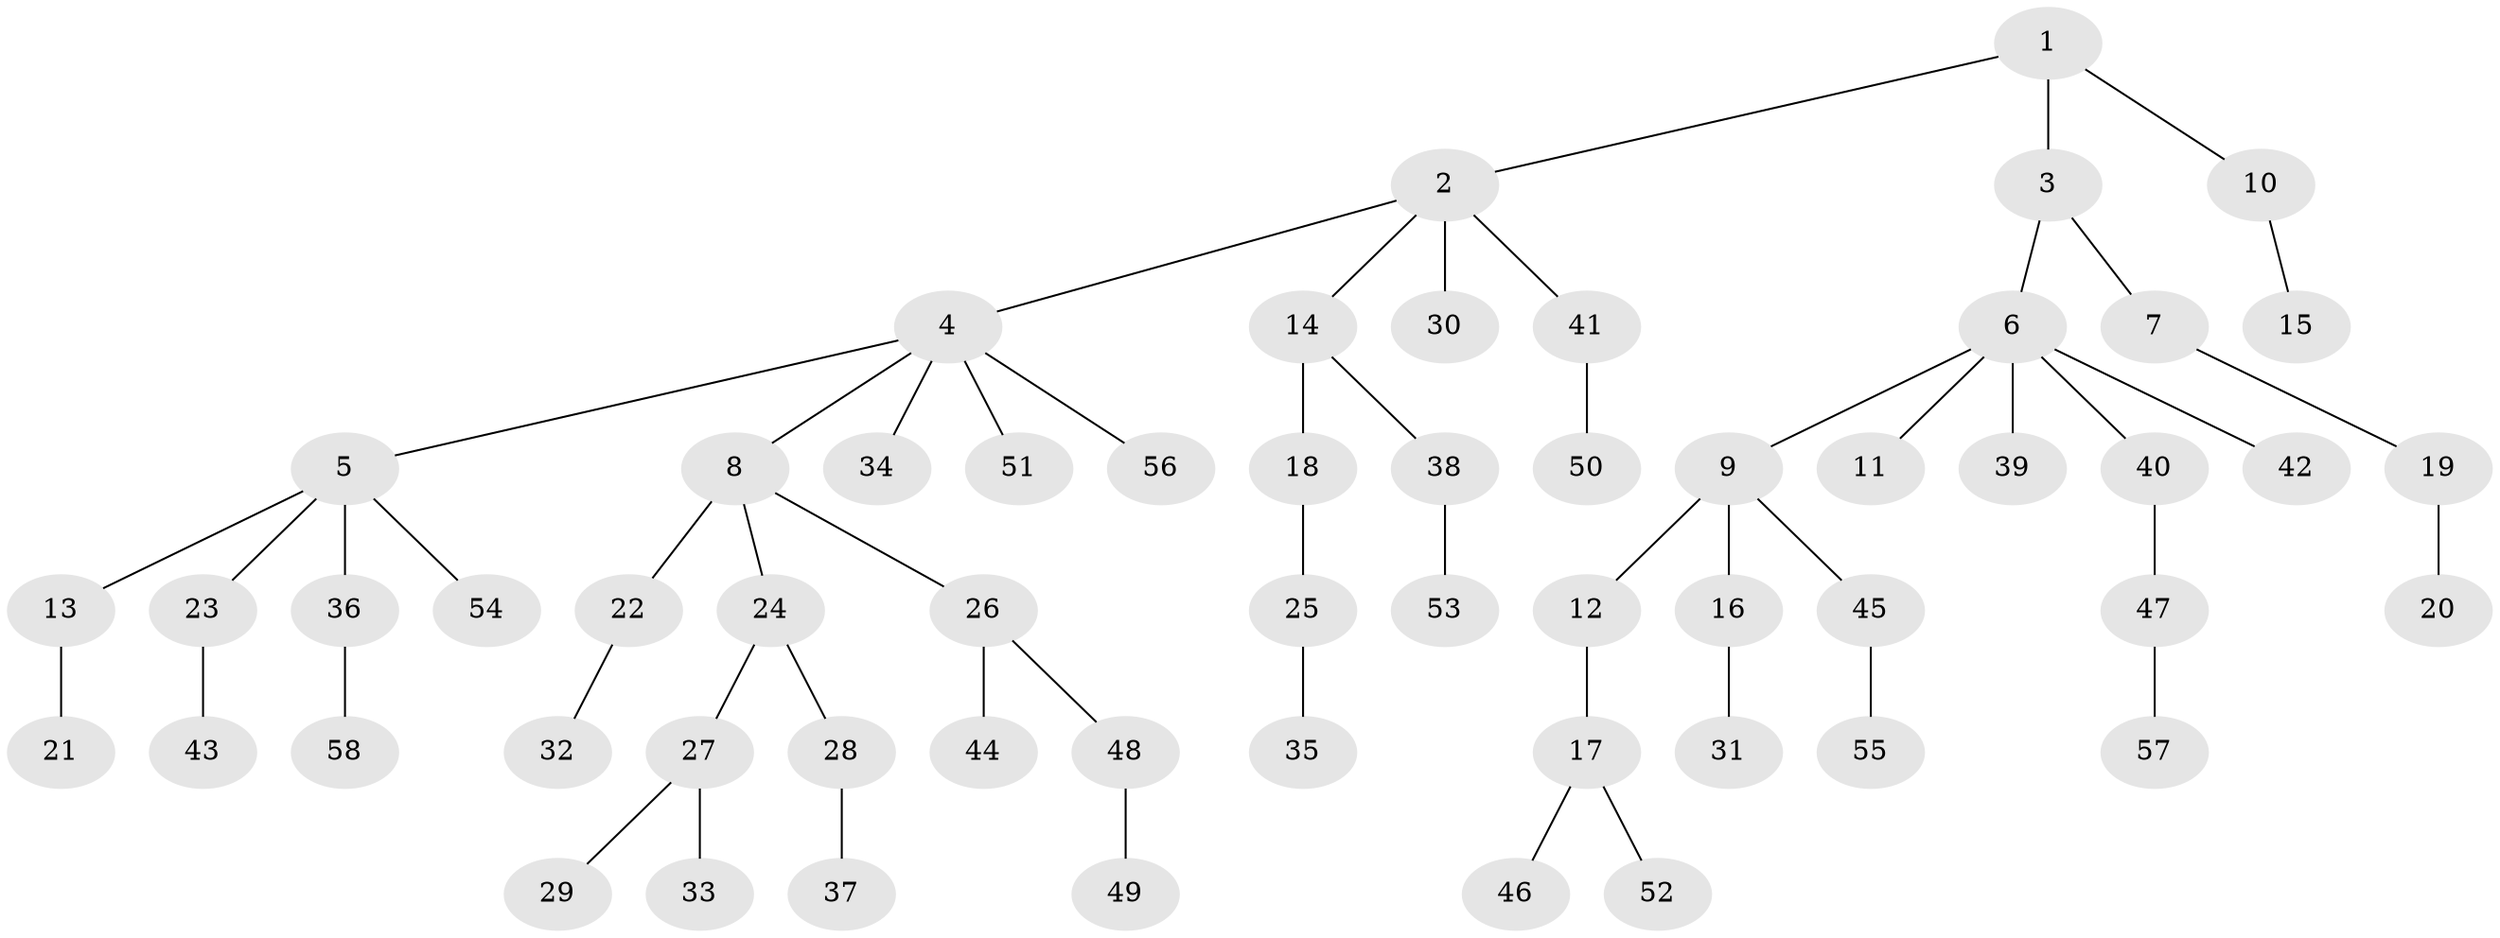 // coarse degree distribution, {3: 0.10526315789473684, 5: 0.10526315789473684, 2: 0.15789473684210525, 4: 0.05263157894736842, 1: 0.5789473684210527}
// Generated by graph-tools (version 1.1) at 2025/24/03/03/25 07:24:08]
// undirected, 58 vertices, 57 edges
graph export_dot {
graph [start="1"]
  node [color=gray90,style=filled];
  1;
  2;
  3;
  4;
  5;
  6;
  7;
  8;
  9;
  10;
  11;
  12;
  13;
  14;
  15;
  16;
  17;
  18;
  19;
  20;
  21;
  22;
  23;
  24;
  25;
  26;
  27;
  28;
  29;
  30;
  31;
  32;
  33;
  34;
  35;
  36;
  37;
  38;
  39;
  40;
  41;
  42;
  43;
  44;
  45;
  46;
  47;
  48;
  49;
  50;
  51;
  52;
  53;
  54;
  55;
  56;
  57;
  58;
  1 -- 2;
  1 -- 3;
  1 -- 10;
  2 -- 4;
  2 -- 14;
  2 -- 30;
  2 -- 41;
  3 -- 6;
  3 -- 7;
  4 -- 5;
  4 -- 8;
  4 -- 34;
  4 -- 51;
  4 -- 56;
  5 -- 13;
  5 -- 23;
  5 -- 36;
  5 -- 54;
  6 -- 9;
  6 -- 11;
  6 -- 39;
  6 -- 40;
  6 -- 42;
  7 -- 19;
  8 -- 22;
  8 -- 24;
  8 -- 26;
  9 -- 12;
  9 -- 16;
  9 -- 45;
  10 -- 15;
  12 -- 17;
  13 -- 21;
  14 -- 18;
  14 -- 38;
  16 -- 31;
  17 -- 46;
  17 -- 52;
  18 -- 25;
  19 -- 20;
  22 -- 32;
  23 -- 43;
  24 -- 27;
  24 -- 28;
  25 -- 35;
  26 -- 44;
  26 -- 48;
  27 -- 29;
  27 -- 33;
  28 -- 37;
  36 -- 58;
  38 -- 53;
  40 -- 47;
  41 -- 50;
  45 -- 55;
  47 -- 57;
  48 -- 49;
}
